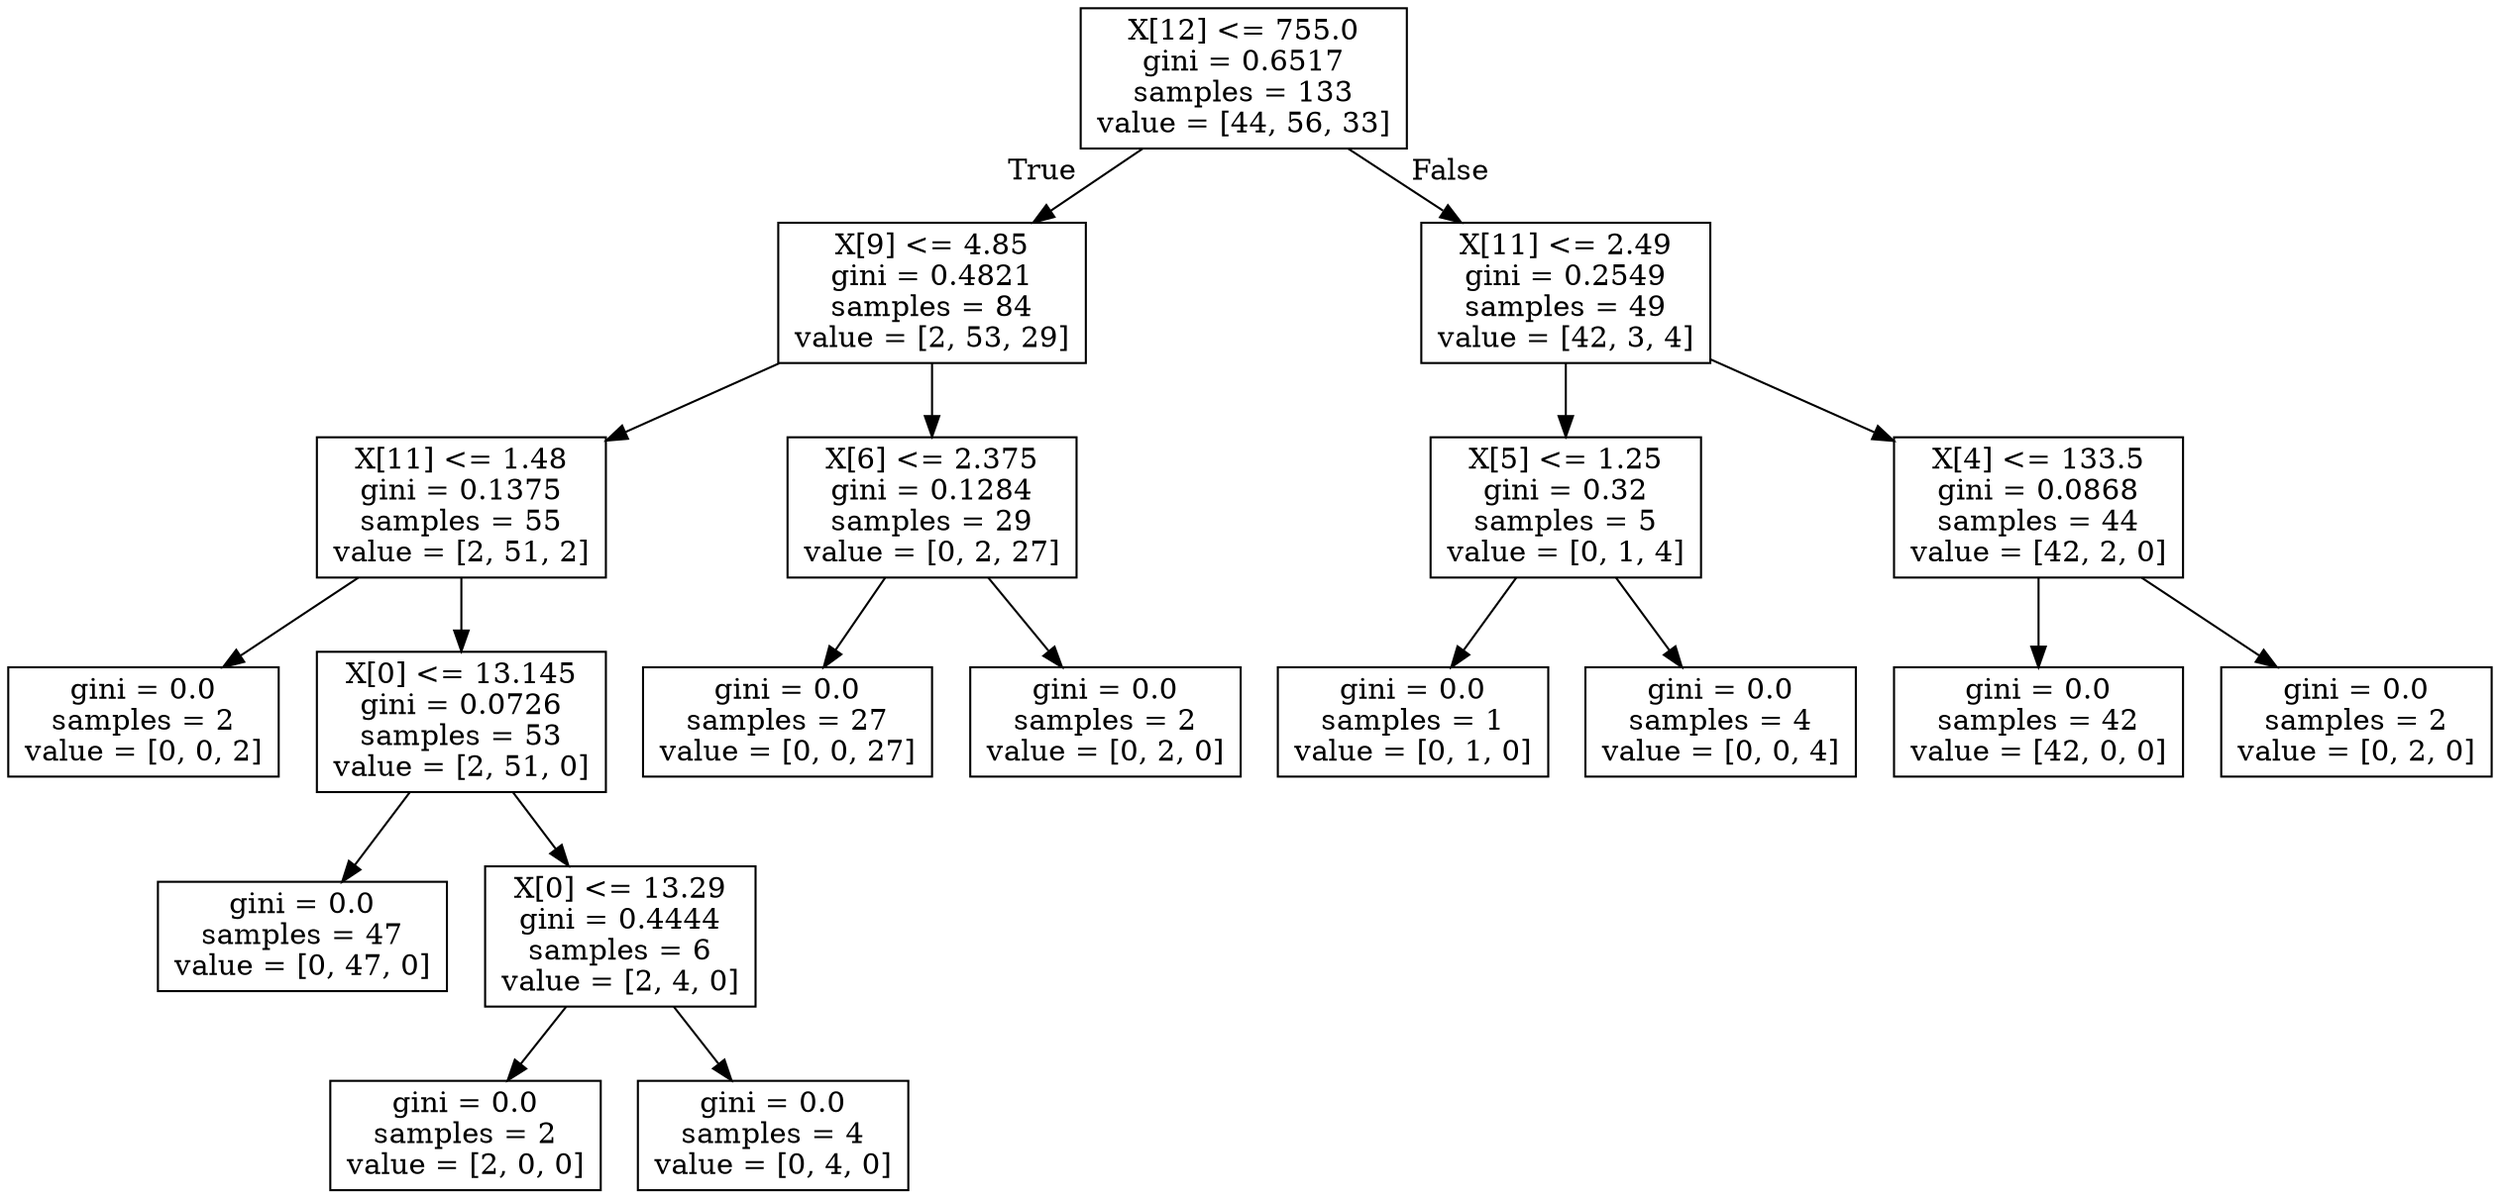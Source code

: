 digraph Tree {
node [shape=box] ;
0 [label="X[12] <= 755.0\ngini = 0.6517\nsamples = 133\nvalue = [44, 56, 33]"] ;
1 [label="X[9] <= 4.85\ngini = 0.4821\nsamples = 84\nvalue = [2, 53, 29]"] ;
0 -> 1 [labeldistance=2.5, labelangle=45, headlabel="True"] ;
2 [label="X[11] <= 1.48\ngini = 0.1375\nsamples = 55\nvalue = [2, 51, 2]"] ;
1 -> 2 ;
3 [label="gini = 0.0\nsamples = 2\nvalue = [0, 0, 2]"] ;
2 -> 3 ;
4 [label="X[0] <= 13.145\ngini = 0.0726\nsamples = 53\nvalue = [2, 51, 0]"] ;
2 -> 4 ;
5 [label="gini = 0.0\nsamples = 47\nvalue = [0, 47, 0]"] ;
4 -> 5 ;
6 [label="X[0] <= 13.29\ngini = 0.4444\nsamples = 6\nvalue = [2, 4, 0]"] ;
4 -> 6 ;
7 [label="gini = 0.0\nsamples = 2\nvalue = [2, 0, 0]"] ;
6 -> 7 ;
8 [label="gini = 0.0\nsamples = 4\nvalue = [0, 4, 0]"] ;
6 -> 8 ;
9 [label="X[6] <= 2.375\ngini = 0.1284\nsamples = 29\nvalue = [0, 2, 27]"] ;
1 -> 9 ;
10 [label="gini = 0.0\nsamples = 27\nvalue = [0, 0, 27]"] ;
9 -> 10 ;
11 [label="gini = 0.0\nsamples = 2\nvalue = [0, 2, 0]"] ;
9 -> 11 ;
12 [label="X[11] <= 2.49\ngini = 0.2549\nsamples = 49\nvalue = [42, 3, 4]"] ;
0 -> 12 [labeldistance=2.5, labelangle=-45, headlabel="False"] ;
13 [label="X[5] <= 1.25\ngini = 0.32\nsamples = 5\nvalue = [0, 1, 4]"] ;
12 -> 13 ;
14 [label="gini = 0.0\nsamples = 1\nvalue = [0, 1, 0]"] ;
13 -> 14 ;
15 [label="gini = 0.0\nsamples = 4\nvalue = [0, 0, 4]"] ;
13 -> 15 ;
16 [label="X[4] <= 133.5\ngini = 0.0868\nsamples = 44\nvalue = [42, 2, 0]"] ;
12 -> 16 ;
17 [label="gini = 0.0\nsamples = 42\nvalue = [42, 0, 0]"] ;
16 -> 17 ;
18 [label="gini = 0.0\nsamples = 2\nvalue = [0, 2, 0]"] ;
16 -> 18 ;
}